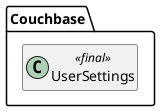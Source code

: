 @startuml
set namespaceSeparator \\
hide members
hide << alias >> circle

class Couchbase\\UserSettings << final >>
@enduml
